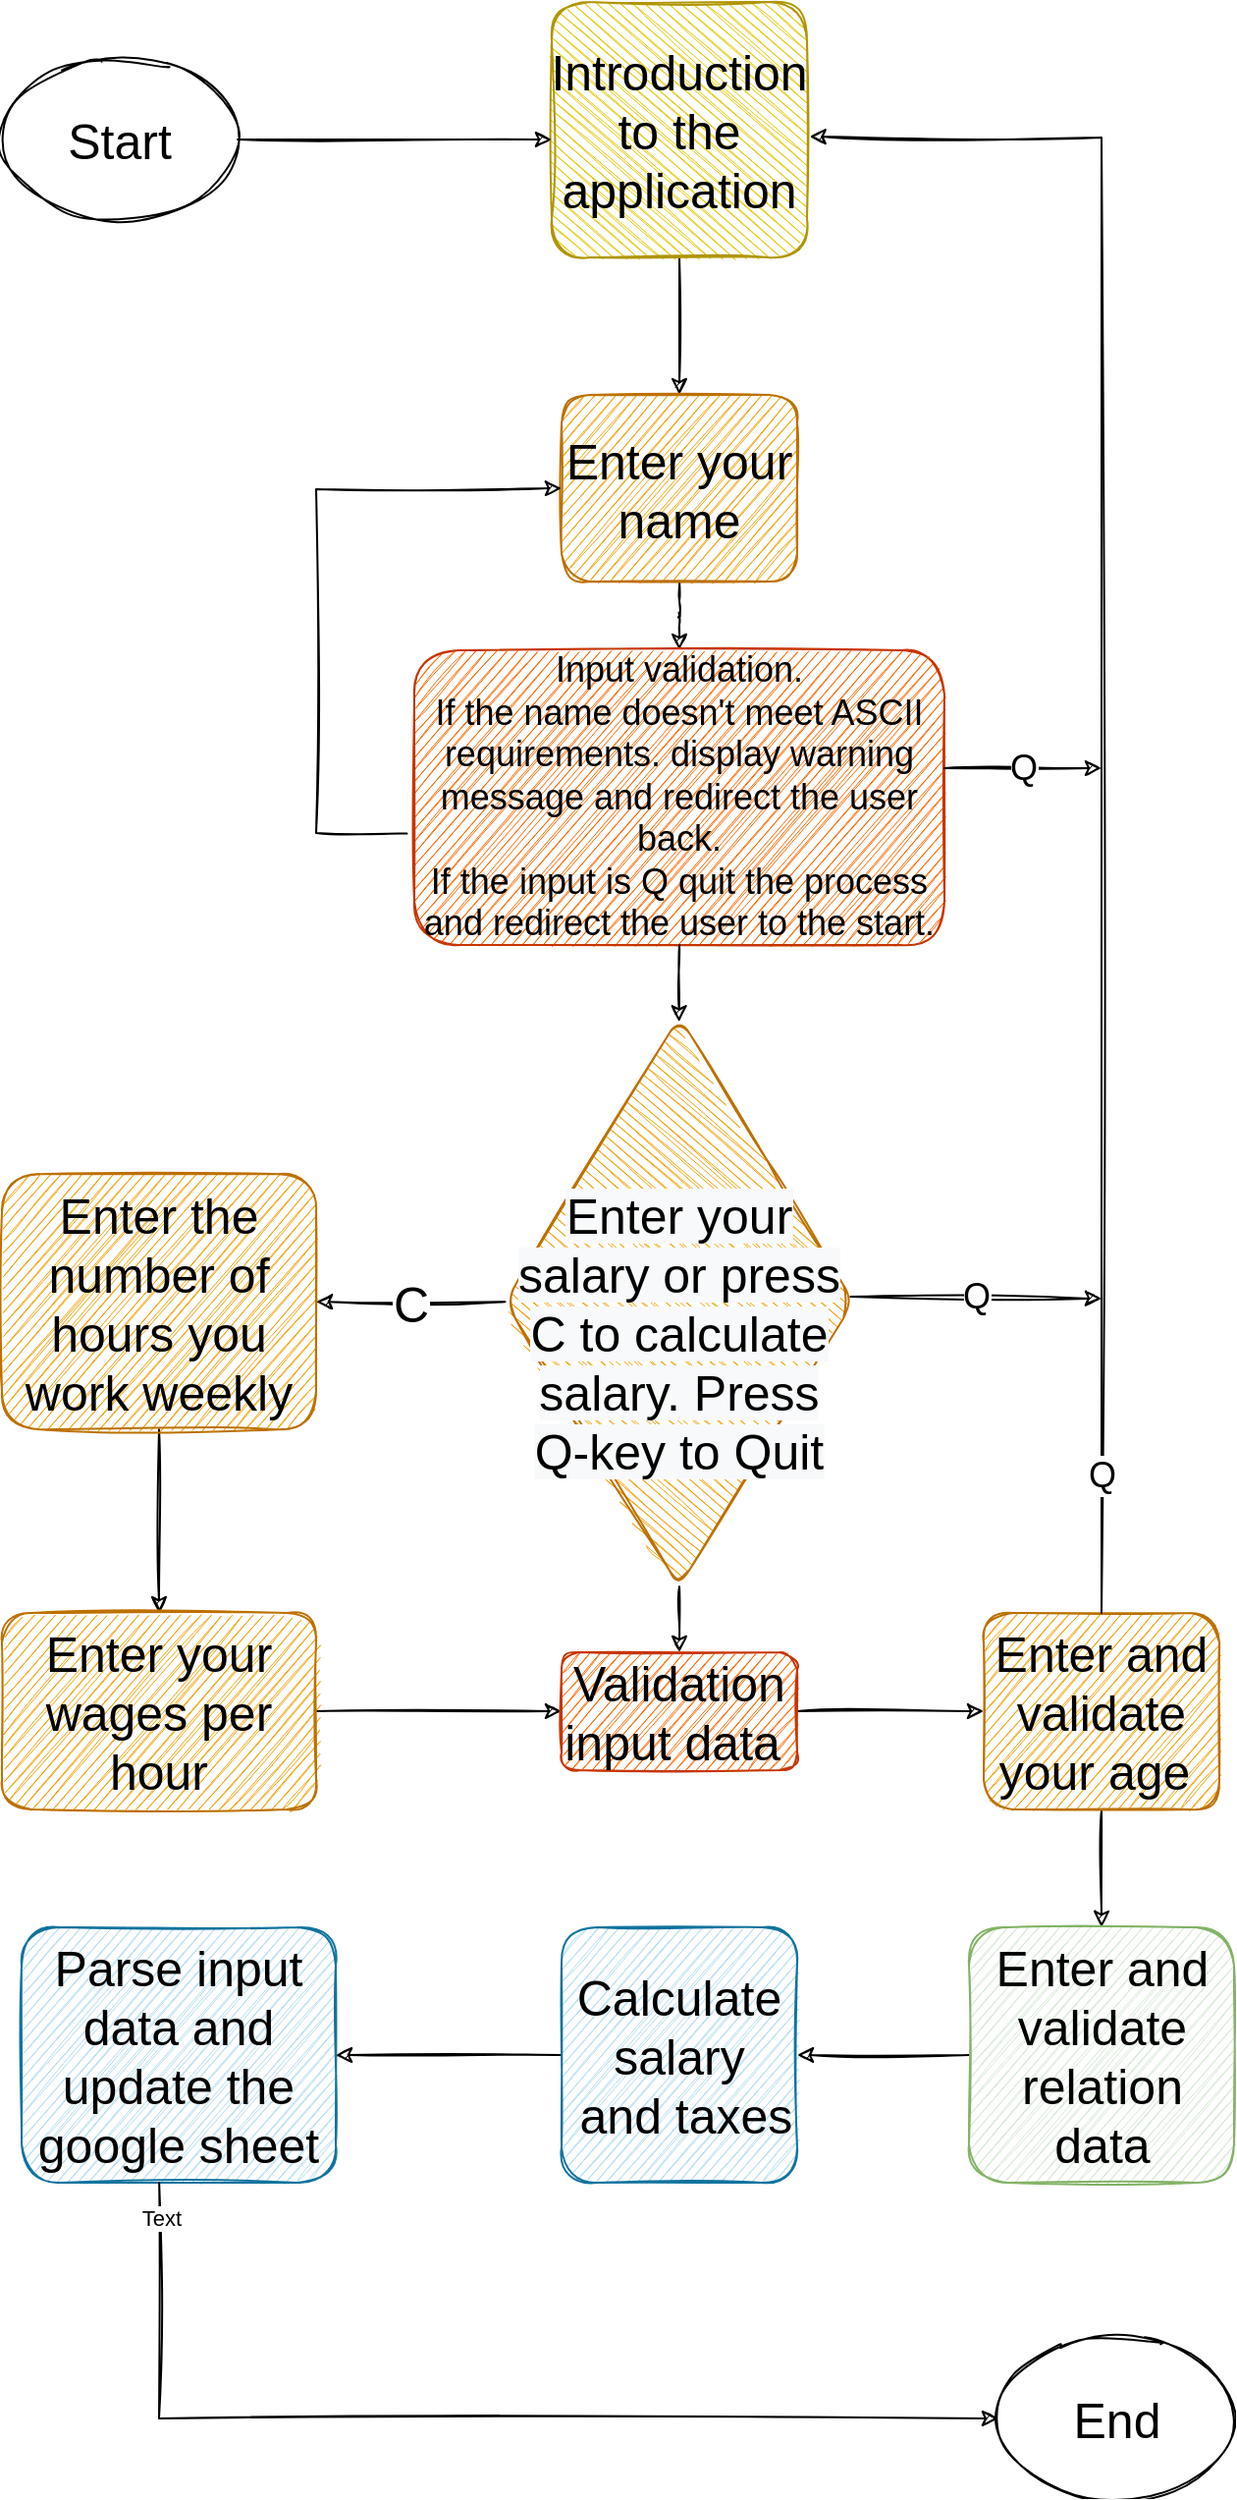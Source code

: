 <mxfile version="20.0.4" type="github">
  <diagram id="5d712PURRep5_9I_O1BZ" name="Page-1">
    <mxGraphModel dx="1303" dy="727" grid="1" gridSize="10" guides="1" tooltips="1" connect="1" arrows="1" fold="1" page="1" pageScale="1" pageWidth="827" pageHeight="1169" math="0" shadow="0">
      <root>
        <mxCell id="0" />
        <mxCell id="1" parent="0" />
        <mxCell id="lr9qJDFKW7P0UVie4wkK-1" value="Start" style="ellipse;whiteSpace=wrap;html=1;fontSize=25;rounded=1;sketch=1;" parent="1" vertex="1">
          <mxGeometry x="40" y="40" width="120" height="80" as="geometry" />
        </mxCell>
        <mxCell id="lr9qJDFKW7P0UVie4wkK-2" value="End" style="ellipse;whiteSpace=wrap;html=1;fontSize=25;rounded=1;sketch=1;" parent="1" vertex="1">
          <mxGeometry x="547.5" y="1200" width="120" height="80" as="geometry" />
        </mxCell>
        <mxCell id="lr9qJDFKW7P0UVie4wkK-5" value="" style="edgeStyle=orthogonalEdgeStyle;rounded=1;orthogonalLoop=1;jettySize=auto;html=1;fontSize=25;sketch=1;" parent="1" source="lr9qJDFKW7P0UVie4wkK-3" target="lr9qJDFKW7P0UVie4wkK-4" edge="1">
          <mxGeometry relative="1" as="geometry" />
        </mxCell>
        <mxCell id="lr9qJDFKW7P0UVie4wkK-3" value="Introduction to the application&lt;br&gt;" style="whiteSpace=wrap;html=1;aspect=fixed;fontSize=25;direction=south;rounded=1;sketch=1;fillColor=#e3c800;strokeColor=#B09500;fontColor=#000000;" parent="1" vertex="1">
          <mxGeometry x="320" y="10" width="130" height="130" as="geometry" />
        </mxCell>
        <mxCell id="lr9qJDFKW7P0UVie4wkK-11" value="" style="edgeStyle=orthogonalEdgeStyle;rounded=1;orthogonalLoop=1;jettySize=auto;html=1;fontSize=25;entryX=0.5;entryY=0;entryDx=0;entryDy=0;sketch=1;" parent="1" source="lr9qJDFKW7P0UVie4wkK-4" target="9QyXsI2oVlgwy25cznoc-4" edge="1">
          <mxGeometry relative="1" as="geometry" />
        </mxCell>
        <mxCell id="lr9qJDFKW7P0UVie4wkK-4" value="Enter your name" style="whiteSpace=wrap;html=1;fontSize=25;rounded=1;sketch=1;fillColor=#f0a30a;strokeColor=#BD7000;fontColor=#000000;fillStyle=auto;" parent="1" vertex="1">
          <mxGeometry x="325" y="210" width="120" height="95" as="geometry" />
        </mxCell>
        <mxCell id="lr9qJDFKW7P0UVie4wkK-9" value="" style="endArrow=classic;html=1;rounded=1;fontSize=25;exitX=1;exitY=0.5;exitDx=0;exitDy=0;sketch=1;" parent="1" source="lr9qJDFKW7P0UVie4wkK-1" edge="1">
          <mxGeometry width="50" height="50" relative="1" as="geometry">
            <mxPoint x="460" y="250" as="sourcePoint" />
            <mxPoint x="320" y="80" as="targetPoint" />
            <Array as="points" />
          </mxGeometry>
        </mxCell>
        <mxCell id="lr9qJDFKW7P0UVie4wkK-13" value="C" style="edgeStyle=orthogonalEdgeStyle;rounded=1;orthogonalLoop=1;jettySize=auto;html=1;fontSize=25;sketch=1;" parent="1" source="lr9qJDFKW7P0UVie4wkK-10" target="lr9qJDFKW7P0UVie4wkK-12" edge="1">
          <mxGeometry relative="1" as="geometry" />
        </mxCell>
        <mxCell id="lr9qJDFKW7P0UVie4wkK-10" value="&lt;br&gt;&lt;span style=&quot;font-family: Helvetica; font-size: 25px; font-style: normal; font-variant-ligatures: normal; font-variant-caps: normal; font-weight: 400; letter-spacing: normal; orphans: 2; text-align: center; text-indent: 0px; text-transform: none; widows: 2; word-spacing: 0px; -webkit-text-stroke-width: 0px; background-color: rgb(248, 249, 250); text-decoration-thickness: initial; text-decoration-style: initial; text-decoration-color: initial; float: none; display: inline !important;&quot;&gt;Enter your salary or press C to calculate salary. Press Q-key to Quit&lt;/span&gt;" style="rhombus;whiteSpace=wrap;html=1;fontSize=25;direction=south;rounded=1;sketch=1;fillColor=#f0a30a;strokeColor=#BD7000;fontColor=#000000;" parent="1" vertex="1">
          <mxGeometry x="296.25" y="526.57" width="177.5" height="290" as="geometry" />
        </mxCell>
        <mxCell id="lr9qJDFKW7P0UVie4wkK-17" value="" style="edgeStyle=orthogonalEdgeStyle;rounded=1;orthogonalLoop=1;jettySize=auto;html=1;fontSize=25;sketch=1;" parent="1" source="lr9qJDFKW7P0UVie4wkK-12" target="lr9qJDFKW7P0UVie4wkK-16" edge="1">
          <mxGeometry relative="1" as="geometry" />
        </mxCell>
        <mxCell id="lr9qJDFKW7P0UVie4wkK-12" value="Enter the number of hours you work weekly" style="whiteSpace=wrap;html=1;fontSize=25;rounded=1;sketch=1;fillColor=#f0a30a;strokeColor=#BD7000;fontColor=#000000;" parent="1" vertex="1">
          <mxGeometry x="40" y="606.57" width="160" height="130" as="geometry" />
        </mxCell>
        <mxCell id="lr9qJDFKW7P0UVie4wkK-19" value="" style="edgeStyle=orthogonalEdgeStyle;rounded=1;orthogonalLoop=1;jettySize=auto;html=1;fontSize=25;sketch=1;" parent="1" source="lr9qJDFKW7P0UVie4wkK-16" target="lr9qJDFKW7P0UVie4wkK-18" edge="1">
          <mxGeometry relative="1" as="geometry" />
        </mxCell>
        <mxCell id="lr9qJDFKW7P0UVie4wkK-16" value="Enter your wages per hour&lt;br&gt;" style="whiteSpace=wrap;html=1;fontSize=25;rounded=1;sketch=1;fillColor=#f0a30a;strokeColor=#BD7000;fontColor=#000000;" parent="1" vertex="1">
          <mxGeometry x="40" y="830" width="160" height="100" as="geometry" />
        </mxCell>
        <mxCell id="lr9qJDFKW7P0UVie4wkK-22" value="" style="edgeStyle=orthogonalEdgeStyle;rounded=1;orthogonalLoop=1;jettySize=auto;html=1;fontSize=25;sketch=1;" parent="1" source="lr9qJDFKW7P0UVie4wkK-18" target="lr9qJDFKW7P0UVie4wkK-21" edge="1">
          <mxGeometry relative="1" as="geometry" />
        </mxCell>
        <mxCell id="lr9qJDFKW7P0UVie4wkK-18" value="Validation input data&amp;nbsp;" style="whiteSpace=wrap;html=1;fontSize=25;rounded=1;sketch=1;fillColor=#fa6800;fontColor=#000000;strokeColor=#C73500;" parent="1" vertex="1">
          <mxGeometry x="325" y="850" width="120" height="60" as="geometry" />
        </mxCell>
        <mxCell id="lr9qJDFKW7P0UVie4wkK-20" value="" style="endArrow=classic;html=1;rounded=1;fontSize=25;entryX=0.5;entryY=0;entryDx=0;entryDy=0;exitX=1;exitY=0.5;exitDx=0;exitDy=0;sketch=1;" parent="1" source="lr9qJDFKW7P0UVie4wkK-10" target="lr9qJDFKW7P0UVie4wkK-18" edge="1">
          <mxGeometry width="50" height="50" relative="1" as="geometry">
            <mxPoint x="370" y="660" as="sourcePoint" />
            <mxPoint x="370" y="480" as="targetPoint" />
          </mxGeometry>
        </mxCell>
        <mxCell id="grNwTt1hIaP2UxTGi9CV-2" value="" style="edgeStyle=orthogonalEdgeStyle;rounded=0;orthogonalLoop=1;jettySize=auto;html=1;sketch=1;" parent="1" source="lr9qJDFKW7P0UVie4wkK-21" target="grNwTt1hIaP2UxTGi9CV-1" edge="1">
          <mxGeometry relative="1" as="geometry" />
        </mxCell>
        <mxCell id="lr9qJDFKW7P0UVie4wkK-21" value="Enter and validate &lt;br&gt;your age&amp;nbsp;" style="whiteSpace=wrap;html=1;fontSize=25;rounded=1;sketch=1;fillColor=#f0a30a;strokeColor=#BD7000;fontColor=#000000;" parent="1" vertex="1">
          <mxGeometry x="540" y="830" width="120" height="100" as="geometry" />
        </mxCell>
        <mxCell id="grNwTt1hIaP2UxTGi9CV-4" value="" style="edgeStyle=orthogonalEdgeStyle;rounded=0;orthogonalLoop=1;jettySize=auto;html=1;sketch=1;" parent="1" source="grNwTt1hIaP2UxTGi9CV-1" target="grNwTt1hIaP2UxTGi9CV-3" edge="1">
          <mxGeometry relative="1" as="geometry" />
        </mxCell>
        <mxCell id="grNwTt1hIaP2UxTGi9CV-1" value="Enter and validate relation data" style="whiteSpace=wrap;html=1;fontSize=25;rounded=1;sketch=1;fillColor=#d5e8d4;strokeColor=#82b366;" parent="1" vertex="1">
          <mxGeometry x="532.5" y="990" width="135" height="130" as="geometry" />
        </mxCell>
        <mxCell id="grNwTt1hIaP2UxTGi9CV-6" value="" style="edgeStyle=orthogonalEdgeStyle;rounded=0;orthogonalLoop=1;jettySize=auto;html=1;sketch=1;" parent="1" source="grNwTt1hIaP2UxTGi9CV-3" target="grNwTt1hIaP2UxTGi9CV-5" edge="1">
          <mxGeometry relative="1" as="geometry" />
        </mxCell>
        <mxCell id="grNwTt1hIaP2UxTGi9CV-3" value="Calculate salary&lt;br&gt;&amp;nbsp;and taxes" style="whiteSpace=wrap;html=1;fontSize=25;rounded=1;sketch=1;fillColor=#b1ddf0;strokeColor=#10739e;" parent="1" vertex="1">
          <mxGeometry x="325" y="990" width="120" height="130" as="geometry" />
        </mxCell>
        <mxCell id="grNwTt1hIaP2UxTGi9CV-5" value="Parse input data and update the google sheet" style="whiteSpace=wrap;html=1;fontSize=25;rounded=1;sketch=1;fillColor=#b1ddf0;strokeColor=#10739e;" parent="1" vertex="1">
          <mxGeometry x="50" y="990" width="160" height="130" as="geometry" />
        </mxCell>
        <mxCell id="grNwTt1hIaP2UxTGi9CV-12" value="" style="endArrow=classic;html=1;rounded=0;fontSize=22;entryX=0;entryY=0.5;entryDx=0;entryDy=0;exitX=0.438;exitY=1;exitDx=0;exitDy=0;exitPerimeter=0;sketch=1;" parent="1" source="grNwTt1hIaP2UxTGi9CV-5" target="lr9qJDFKW7P0UVie4wkK-2" edge="1">
          <mxGeometry width="50" height="50" relative="1" as="geometry">
            <mxPoint x="130" y="1120" as="sourcePoint" />
            <mxPoint x="680" y="1090" as="targetPoint" />
            <Array as="points">
              <mxPoint x="120" y="1240" />
            </Array>
          </mxGeometry>
        </mxCell>
        <mxCell id="9QyXsI2oVlgwy25cznoc-3" value="Text" style="edgeLabel;html=1;align=center;verticalAlign=middle;resizable=0;points=[];sketch=1;" vertex="1" connectable="0" parent="grNwTt1hIaP2UxTGi9CV-12">
          <mxGeometry x="-0.936" y="1" relative="1" as="geometry">
            <mxPoint as="offset" />
          </mxGeometry>
        </mxCell>
        <mxCell id="9QyXsI2oVlgwy25cznoc-4" value="Input validation.&lt;br style=&quot;font-size: 18px;&quot;&gt;If the name doesn&#39;t meet ASCII requirements. display warning message and redirect the user back.&lt;br style=&quot;font-size: 18px;&quot;&gt;If the input is Q quit the process and redirect the user to the start.&lt;br style=&quot;font-size: 18px;&quot;&gt;" style="rounded=1;whiteSpace=wrap;html=1;fontSize=18;sketch=1;fillColor=#fa6800;strokeColor=#C73500;fontColor=#000000;" vertex="1" parent="1">
          <mxGeometry x="250" y="340" width="270" height="150" as="geometry" />
        </mxCell>
        <mxCell id="9QyXsI2oVlgwy25cznoc-5" value="" style="endArrow=classic;html=1;rounded=0;entryX=0;entryY=0.5;entryDx=0;entryDy=0;exitX=-0.014;exitY=0.622;exitDx=0;exitDy=0;exitPerimeter=0;sketch=1;" edge="1" parent="1" source="9QyXsI2oVlgwy25cznoc-4" target="lr9qJDFKW7P0UVie4wkK-4">
          <mxGeometry width="50" height="50" relative="1" as="geometry">
            <mxPoint x="210" y="390" as="sourcePoint" />
            <mxPoint x="320" y="270" as="targetPoint" />
            <Array as="points">
              <mxPoint x="200" y="433" />
              <mxPoint x="200" y="258" />
            </Array>
          </mxGeometry>
        </mxCell>
        <mxCell id="9QyXsI2oVlgwy25cznoc-6" value="Q" style="endArrow=classic;html=1;rounded=0;fontSize=18;sketch=1;" edge="1" parent="1">
          <mxGeometry width="50" height="50" relative="1" as="geometry">
            <mxPoint x="520" y="400" as="sourcePoint" />
            <mxPoint x="600" y="400" as="targetPoint" />
          </mxGeometry>
        </mxCell>
        <mxCell id="9QyXsI2oVlgwy25cznoc-8" value="Q" style="endArrow=classic;html=1;rounded=0;fontSize=18;entryX=0.527;entryY=-0.01;entryDx=0;entryDy=0;entryPerimeter=0;sketch=1;" edge="1" parent="1" target="lr9qJDFKW7P0UVie4wkK-3">
          <mxGeometry x="-0.844" width="50" height="50" relative="1" as="geometry">
            <mxPoint x="600" y="830" as="sourcePoint" />
            <mxPoint x="600" y="40" as="targetPoint" />
            <Array as="points">
              <mxPoint x="600" y="79" />
            </Array>
            <mxPoint as="offset" />
          </mxGeometry>
        </mxCell>
        <mxCell id="9QyXsI2oVlgwy25cznoc-9" value="Q" style="endArrow=classic;html=1;rounded=0;fontSize=18;exitX=0.491;exitY=0.009;exitDx=0;exitDy=0;exitPerimeter=0;sketch=1;" edge="1" parent="1" source="lr9qJDFKW7P0UVie4wkK-10">
          <mxGeometry width="50" height="50" relative="1" as="geometry">
            <mxPoint x="500" y="700" as="sourcePoint" />
            <mxPoint x="600" y="670" as="targetPoint" />
          </mxGeometry>
        </mxCell>
        <mxCell id="9QyXsI2oVlgwy25cznoc-10" value="" style="endArrow=classic;html=1;rounded=0;fontSize=18;exitX=0.5;exitY=1;exitDx=0;exitDy=0;entryX=0.009;entryY=0.501;entryDx=0;entryDy=0;entryPerimeter=0;sketch=1;" edge="1" parent="1" source="9QyXsI2oVlgwy25cznoc-4" target="lr9qJDFKW7P0UVie4wkK-10">
          <mxGeometry width="50" height="50" relative="1" as="geometry">
            <mxPoint x="385" y="505.859" as="sourcePoint" />
            <mxPoint x="380" y="530" as="targetPoint" />
          </mxGeometry>
        </mxCell>
      </root>
    </mxGraphModel>
  </diagram>
</mxfile>
